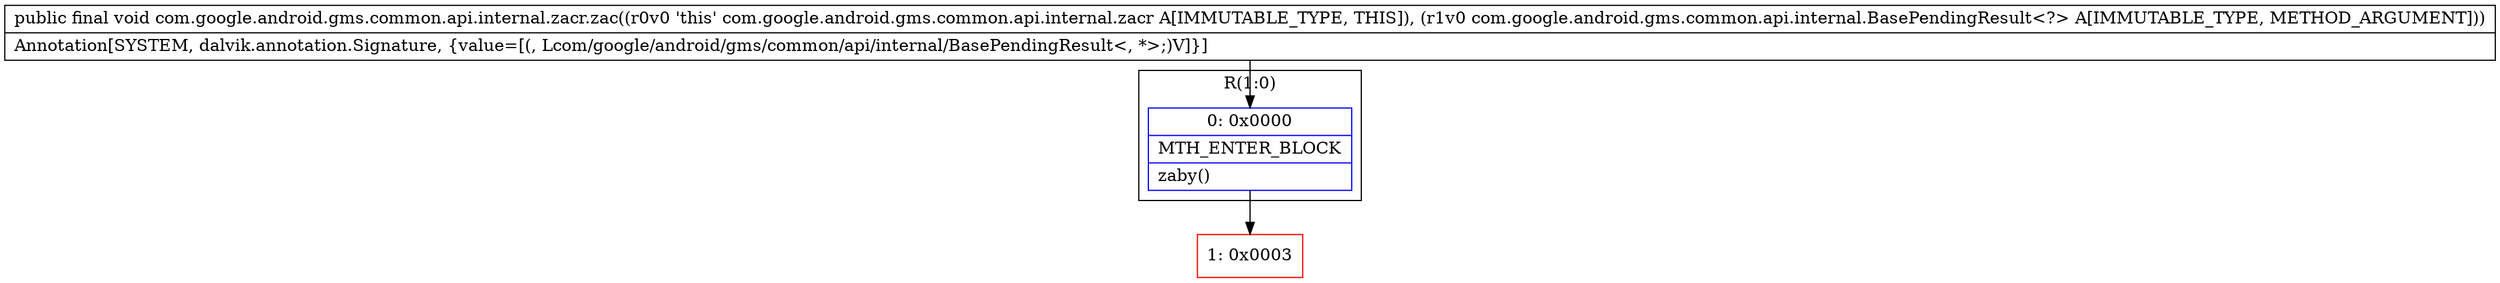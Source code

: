 digraph "CFG forcom.google.android.gms.common.api.internal.zacr.zac(Lcom\/google\/android\/gms\/common\/api\/internal\/BasePendingResult;)V" {
subgraph cluster_Region_1998028080 {
label = "R(1:0)";
node [shape=record,color=blue];
Node_0 [shape=record,label="{0\:\ 0x0000|MTH_ENTER_BLOCK\l|zaby()\l}"];
}
Node_1 [shape=record,color=red,label="{1\:\ 0x0003}"];
MethodNode[shape=record,label="{public final void com.google.android.gms.common.api.internal.zacr.zac((r0v0 'this' com.google.android.gms.common.api.internal.zacr A[IMMUTABLE_TYPE, THIS]), (r1v0 com.google.android.gms.common.api.internal.BasePendingResult\<?\> A[IMMUTABLE_TYPE, METHOD_ARGUMENT]))  | Annotation[SYSTEM, dalvik.annotation.Signature, \{value=[(, Lcom\/google\/android\/gms\/common\/api\/internal\/BasePendingResult\<, *\>;)V]\}]\l}"];
MethodNode -> Node_0;
Node_0 -> Node_1;
}

